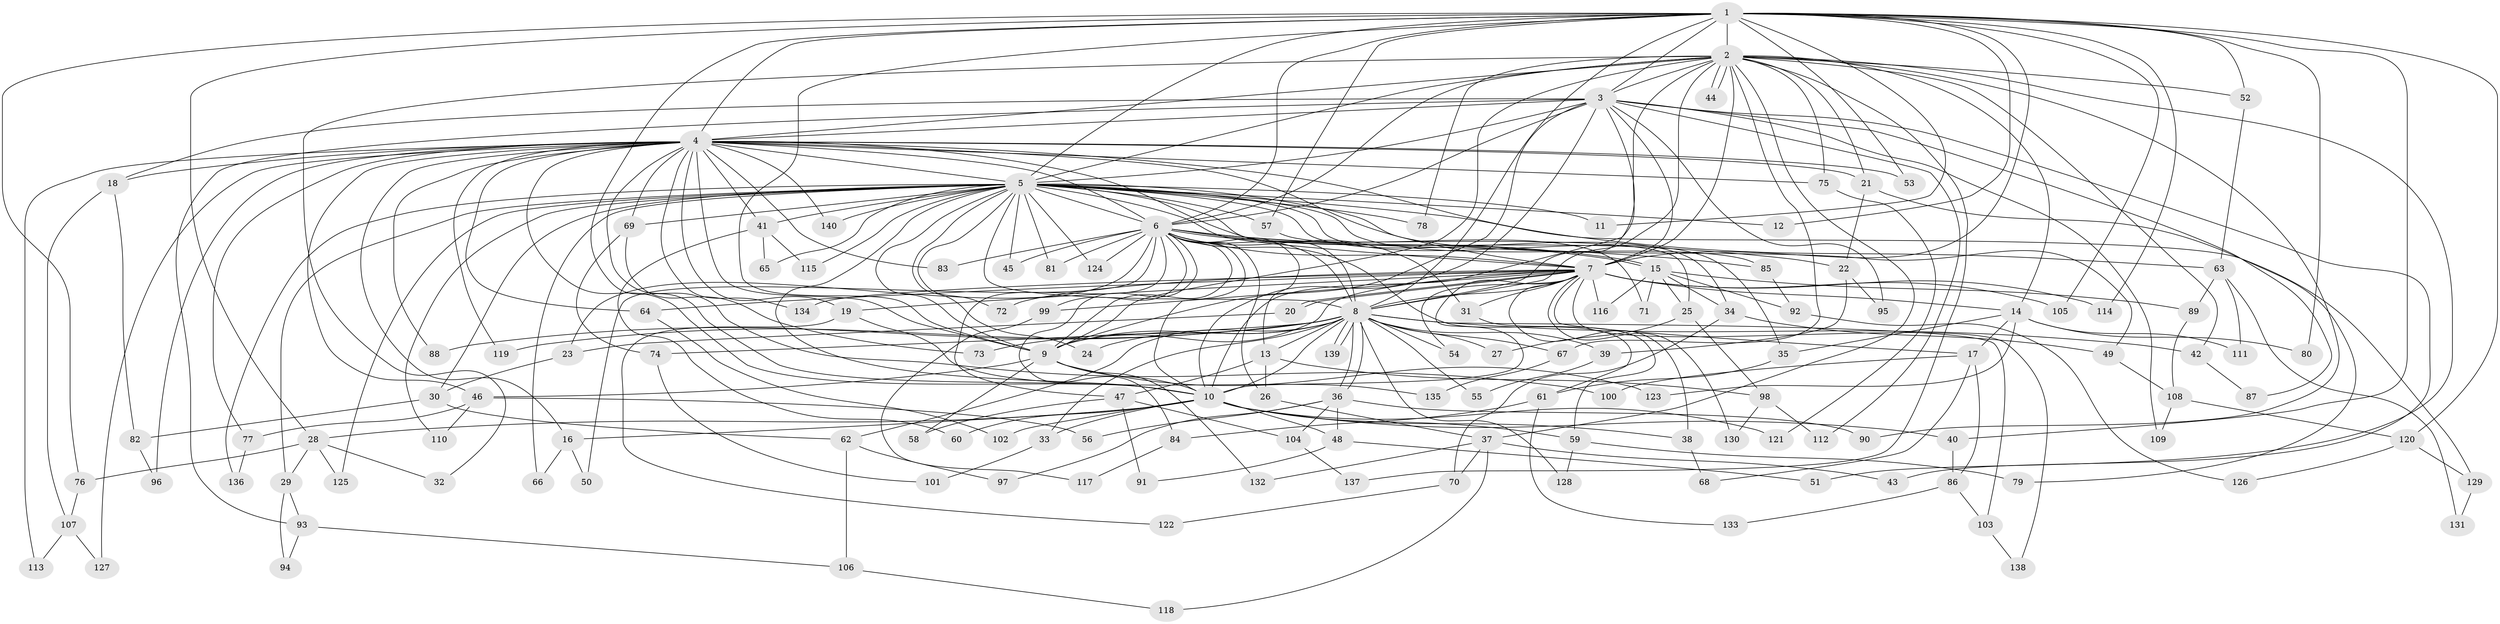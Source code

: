 // Generated by graph-tools (version 1.1) at 2025/45/03/09/25 04:45:29]
// undirected, 140 vertices, 305 edges
graph export_dot {
graph [start="1"]
  node [color=gray90,style=filled];
  1;
  2;
  3;
  4;
  5;
  6;
  7;
  8;
  9;
  10;
  11;
  12;
  13;
  14;
  15;
  16;
  17;
  18;
  19;
  20;
  21;
  22;
  23;
  24;
  25;
  26;
  27;
  28;
  29;
  30;
  31;
  32;
  33;
  34;
  35;
  36;
  37;
  38;
  39;
  40;
  41;
  42;
  43;
  44;
  45;
  46;
  47;
  48;
  49;
  50;
  51;
  52;
  53;
  54;
  55;
  56;
  57;
  58;
  59;
  60;
  61;
  62;
  63;
  64;
  65;
  66;
  67;
  68;
  69;
  70;
  71;
  72;
  73;
  74;
  75;
  76;
  77;
  78;
  79;
  80;
  81;
  82;
  83;
  84;
  85;
  86;
  87;
  88;
  89;
  90;
  91;
  92;
  93;
  94;
  95;
  96;
  97;
  98;
  99;
  100;
  101;
  102;
  103;
  104;
  105;
  106;
  107;
  108;
  109;
  110;
  111;
  112;
  113;
  114;
  115;
  116;
  117;
  118;
  119;
  120;
  121;
  122;
  123;
  124;
  125;
  126;
  127;
  128;
  129;
  130;
  131;
  132;
  133;
  134;
  135;
  136;
  137;
  138;
  139;
  140;
  1 -- 2;
  1 -- 3;
  1 -- 4;
  1 -- 5;
  1 -- 6;
  1 -- 7;
  1 -- 8;
  1 -- 9;
  1 -- 10;
  1 -- 11;
  1 -- 12;
  1 -- 28;
  1 -- 40;
  1 -- 52;
  1 -- 53;
  1 -- 57;
  1 -- 76;
  1 -- 80;
  1 -- 105;
  1 -- 114;
  1 -- 120;
  2 -- 3;
  2 -- 4;
  2 -- 5;
  2 -- 6;
  2 -- 7;
  2 -- 8;
  2 -- 9;
  2 -- 10;
  2 -- 14;
  2 -- 21;
  2 -- 32;
  2 -- 37;
  2 -- 42;
  2 -- 44;
  2 -- 44;
  2 -- 51;
  2 -- 52;
  2 -- 67;
  2 -- 75;
  2 -- 78;
  2 -- 90;
  2 -- 137;
  3 -- 4;
  3 -- 5;
  3 -- 6;
  3 -- 7;
  3 -- 8;
  3 -- 9;
  3 -- 10;
  3 -- 18;
  3 -- 43;
  3 -- 87;
  3 -- 93;
  3 -- 95;
  3 -- 109;
  3 -- 112;
  4 -- 5;
  4 -- 6;
  4 -- 7;
  4 -- 8;
  4 -- 9;
  4 -- 10;
  4 -- 16;
  4 -- 18;
  4 -- 19;
  4 -- 21;
  4 -- 41;
  4 -- 46;
  4 -- 53;
  4 -- 63;
  4 -- 64;
  4 -- 69;
  4 -- 75;
  4 -- 77;
  4 -- 83;
  4 -- 88;
  4 -- 96;
  4 -- 100;
  4 -- 113;
  4 -- 119;
  4 -- 127;
  4 -- 134;
  4 -- 140;
  5 -- 6;
  5 -- 7;
  5 -- 8;
  5 -- 9;
  5 -- 10;
  5 -- 11;
  5 -- 12;
  5 -- 24;
  5 -- 25;
  5 -- 29;
  5 -- 30;
  5 -- 34;
  5 -- 35;
  5 -- 41;
  5 -- 45;
  5 -- 49;
  5 -- 57;
  5 -- 65;
  5 -- 66;
  5 -- 69;
  5 -- 72;
  5 -- 78;
  5 -- 81;
  5 -- 85;
  5 -- 110;
  5 -- 115;
  5 -- 124;
  5 -- 125;
  5 -- 129;
  5 -- 136;
  5 -- 140;
  6 -- 7;
  6 -- 8;
  6 -- 9;
  6 -- 10;
  6 -- 13;
  6 -- 15;
  6 -- 15;
  6 -- 22;
  6 -- 23;
  6 -- 26;
  6 -- 31;
  6 -- 45;
  6 -- 47;
  6 -- 50;
  6 -- 61;
  6 -- 81;
  6 -- 83;
  6 -- 84;
  6 -- 85;
  6 -- 99;
  6 -- 124;
  7 -- 8;
  7 -- 9;
  7 -- 10;
  7 -- 14;
  7 -- 17;
  7 -- 19;
  7 -- 20;
  7 -- 20;
  7 -- 31;
  7 -- 38;
  7 -- 54;
  7 -- 64;
  7 -- 72;
  7 -- 99;
  7 -- 105;
  7 -- 114;
  7 -- 116;
  7 -- 130;
  7 -- 134;
  7 -- 138;
  8 -- 9;
  8 -- 10;
  8 -- 13;
  8 -- 24;
  8 -- 27;
  8 -- 33;
  8 -- 36;
  8 -- 36;
  8 -- 39;
  8 -- 42;
  8 -- 54;
  8 -- 55;
  8 -- 62;
  8 -- 67;
  8 -- 73;
  8 -- 74;
  8 -- 88;
  8 -- 103;
  8 -- 119;
  8 -- 128;
  8 -- 139;
  8 -- 139;
  9 -- 10;
  9 -- 46;
  9 -- 58;
  9 -- 123;
  9 -- 132;
  10 -- 16;
  10 -- 28;
  10 -- 33;
  10 -- 38;
  10 -- 40;
  10 -- 48;
  10 -- 59;
  10 -- 60;
  10 -- 102;
  10 -- 121;
  13 -- 26;
  13 -- 47;
  13 -- 98;
  14 -- 17;
  14 -- 35;
  14 -- 80;
  14 -- 111;
  14 -- 123;
  15 -- 25;
  15 -- 34;
  15 -- 71;
  15 -- 89;
  15 -- 92;
  15 -- 116;
  16 -- 50;
  16 -- 66;
  17 -- 68;
  17 -- 86;
  17 -- 100;
  18 -- 82;
  18 -- 107;
  19 -- 122;
  19 -- 135;
  20 -- 23;
  21 -- 22;
  21 -- 79;
  22 -- 39;
  22 -- 95;
  23 -- 30;
  25 -- 27;
  25 -- 98;
  26 -- 37;
  28 -- 29;
  28 -- 32;
  28 -- 76;
  28 -- 125;
  29 -- 93;
  29 -- 94;
  30 -- 62;
  30 -- 82;
  31 -- 59;
  33 -- 101;
  34 -- 49;
  34 -- 70;
  35 -- 61;
  36 -- 48;
  36 -- 56;
  36 -- 90;
  36 -- 97;
  36 -- 104;
  37 -- 43;
  37 -- 70;
  37 -- 118;
  37 -- 132;
  38 -- 68;
  39 -- 55;
  40 -- 86;
  41 -- 60;
  41 -- 65;
  41 -- 115;
  42 -- 87;
  46 -- 56;
  46 -- 77;
  46 -- 110;
  47 -- 58;
  47 -- 91;
  47 -- 104;
  48 -- 51;
  48 -- 91;
  49 -- 108;
  52 -- 63;
  57 -- 71;
  59 -- 79;
  59 -- 128;
  61 -- 84;
  61 -- 133;
  62 -- 97;
  62 -- 106;
  63 -- 89;
  63 -- 111;
  63 -- 131;
  64 -- 102;
  67 -- 135;
  69 -- 73;
  69 -- 74;
  70 -- 122;
  74 -- 101;
  75 -- 121;
  76 -- 107;
  77 -- 136;
  82 -- 96;
  84 -- 117;
  85 -- 92;
  86 -- 103;
  86 -- 133;
  89 -- 108;
  92 -- 126;
  93 -- 94;
  93 -- 106;
  98 -- 112;
  98 -- 130;
  99 -- 117;
  103 -- 138;
  104 -- 137;
  106 -- 118;
  107 -- 113;
  107 -- 127;
  108 -- 109;
  108 -- 120;
  120 -- 126;
  120 -- 129;
  129 -- 131;
}
